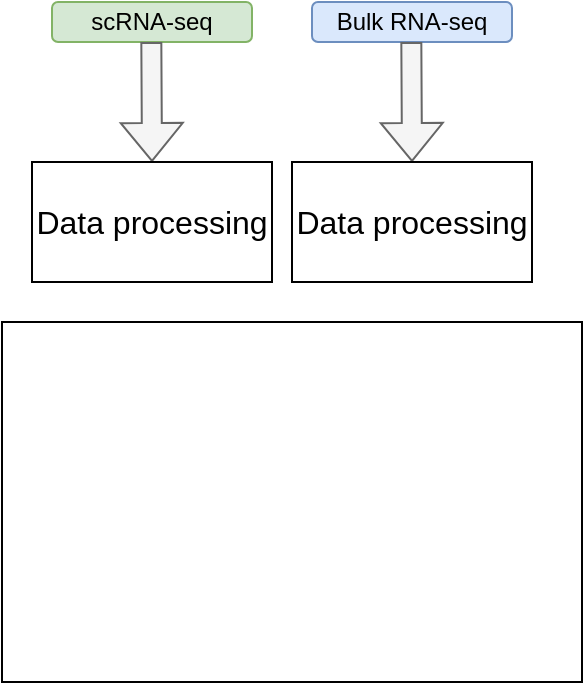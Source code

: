 <mxfile version="20.2.3" type="device"><diagram id="WHney5pXz3mL7BBN0tDR" name="第 1 页"><mxGraphModel dx="1102" dy="1025" grid="1" gridSize="10" guides="1" tooltips="1" connect="1" arrows="1" fold="1" page="1" pageScale="1" pageWidth="850" pageHeight="825" math="0" shadow="0"><root><mxCell id="0"/><mxCell id="1" parent="0"/><mxCell id="jZhm8E6SD9lr61lKIMWM-2" value="scRNA-seq" style="rounded=1;whiteSpace=wrap;html=1;fillColor=#d5e8d4;strokeColor=#82b366;" parent="1" vertex="1"><mxGeometry x="160" y="90" width="100" height="20" as="geometry"/></mxCell><mxCell id="jZhm8E6SD9lr61lKIMWM-3" value="Bulk RNA-seq" style="rounded=1;whiteSpace=wrap;html=1;fillColor=#dae8fc;strokeColor=#6c8ebf;" parent="1" vertex="1"><mxGeometry x="290" y="90" width="100" height="20" as="geometry"/></mxCell><mxCell id="jZhm8E6SD9lr61lKIMWM-4" value="" style="shape=flexArrow;endArrow=classic;html=1;rounded=0;fillColor=#f5f5f5;strokeColor=#666666;" parent="1" edge="1"><mxGeometry width="50" height="50" relative="1" as="geometry"><mxPoint x="209.66" y="110" as="sourcePoint"/><mxPoint x="210" y="170" as="targetPoint"/></mxGeometry></mxCell><mxCell id="jZhm8E6SD9lr61lKIMWM-5" value="" style="shape=flexArrow;endArrow=classic;html=1;rounded=0;fillColor=#f5f5f5;strokeColor=#666666;" parent="1" edge="1"><mxGeometry width="50" height="50" relative="1" as="geometry"><mxPoint x="339.66" y="110.0" as="sourcePoint"/><mxPoint x="340" y="170.0" as="targetPoint"/></mxGeometry></mxCell><mxCell id="jZhm8E6SD9lr61lKIMWM-7" value="&lt;span style=&quot;font-family: &amp;#34;pingfang sc&amp;#34; , &amp;#34;arial&amp;#34; , &amp;#34;hiragino sans gb&amp;#34; , &amp;#34;stheiti&amp;#34; , &amp;#34;microsoft yahei&amp;#34; , &amp;#34;wenquanyi micro hei&amp;#34; , sans-serif ; font-size: 16px ; background-color: rgb(255 , 255 , 255)&quot;&gt;Data processing&lt;/span&gt;" style="rounded=0;whiteSpace=wrap;html=1;" parent="1" vertex="1"><mxGeometry x="150" y="170" width="120" height="60" as="geometry"/></mxCell><mxCell id="jZhm8E6SD9lr61lKIMWM-8" value="&lt;span style=&quot;font-family: &amp;#34;pingfang sc&amp;#34; , &amp;#34;arial&amp;#34; , &amp;#34;hiragino sans gb&amp;#34; , &amp;#34;stheiti&amp;#34; , &amp;#34;microsoft yahei&amp;#34; , &amp;#34;wenquanyi micro hei&amp;#34; , sans-serif ; font-size: 16px ; background-color: rgb(255 , 255 , 255)&quot;&gt;Data processing&lt;/span&gt;" style="rounded=0;whiteSpace=wrap;html=1;" parent="1" vertex="1"><mxGeometry x="280" y="170" width="120" height="60" as="geometry"/></mxCell><mxCell id="jZhm8E6SD9lr61lKIMWM-9" value="" style="rounded=0;whiteSpace=wrap;html=1;" parent="1" vertex="1"><mxGeometry x="135" y="250" width="290" height="180" as="geometry"/></mxCell></root></mxGraphModel></diagram></mxfile>